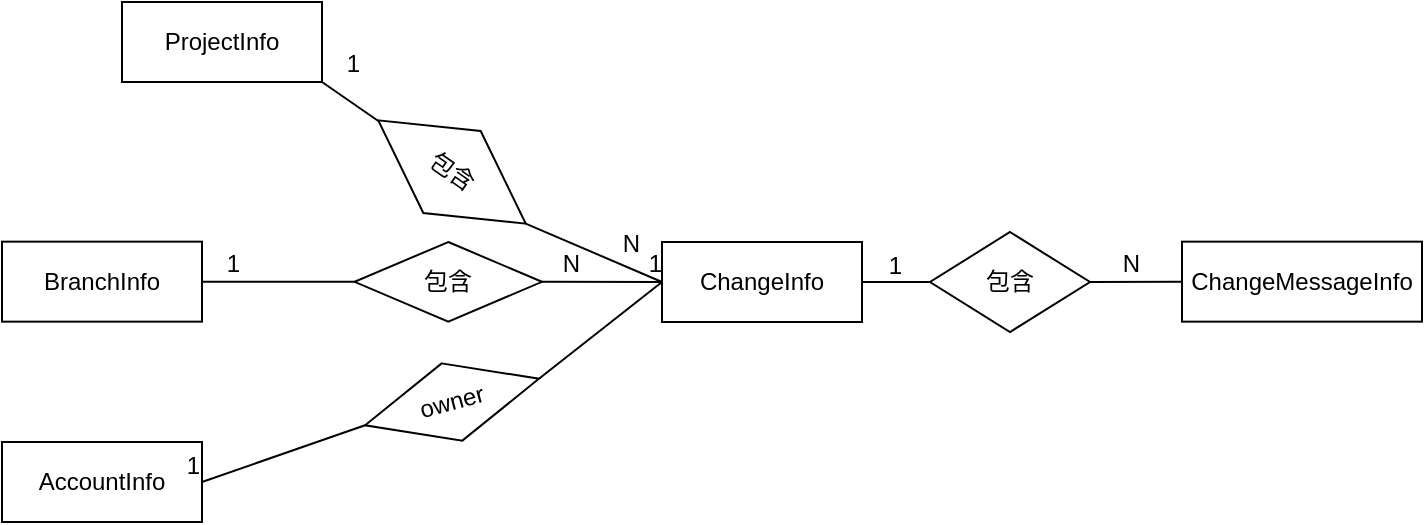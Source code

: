 <mxfile version="15.5.8" type="github"><diagram id="1apHO-mbDHKd1CBKVTFc" name="Page-1"><mxGraphModel dx="1689" dy="488" grid="1" gridSize="10" guides="1" tooltips="1" connect="1" arrows="1" fold="1" page="1" pageScale="1" pageWidth="827" pageHeight="1169" math="0" shadow="0"><root><mxCell id="0"/><mxCell id="1" parent="0"/><mxCell id="hIJaKooDQX80jrJx0AJT-3" value="ChangeInfo" style="whiteSpace=wrap;html=1;align=center;" parent="1" vertex="1"><mxGeometry x="280" y="140" width="100" height="40" as="geometry"/></mxCell><mxCell id="hIJaKooDQX80jrJx0AJT-5" value="包含" style="shape=rhombus;perimeter=rhombusPerimeter;whiteSpace=wrap;html=1;align=center;" parent="1" vertex="1"><mxGeometry x="414" y="135" width="80" height="50" as="geometry"/></mxCell><mxCell id="hIJaKooDQX80jrJx0AJT-6" value="ChangeMessageInfo" style="whiteSpace=wrap;html=1;align=center;" parent="1" vertex="1"><mxGeometry x="540" y="139.83" width="120" height="40" as="geometry"/></mxCell><mxCell id="hIJaKooDQX80jrJx0AJT-7" value="" style="endArrow=none;html=1;rounded=0;exitX=1;exitY=0.5;exitDx=0;exitDy=0;entryX=0;entryY=0.5;entryDx=0;entryDy=0;" parent="1" source="hIJaKooDQX80jrJx0AJT-3" target="hIJaKooDQX80jrJx0AJT-5" edge="1"><mxGeometry relative="1" as="geometry"><mxPoint x="330" y="250" as="sourcePoint"/><mxPoint x="490" y="250" as="targetPoint"/></mxGeometry></mxCell><mxCell id="hIJaKooDQX80jrJx0AJT-8" value="1" style="resizable=0;html=1;align=right;verticalAlign=bottom;" parent="hIJaKooDQX80jrJx0AJT-7" connectable="0" vertex="1"><mxGeometry x="1" relative="1" as="geometry"><mxPoint x="-14" as="offset"/></mxGeometry></mxCell><mxCell id="hIJaKooDQX80jrJx0AJT-10" value="" style="endArrow=none;html=1;rounded=0;entryX=0;entryY=0.5;entryDx=0;entryDy=0;exitX=1;exitY=0.5;exitDx=0;exitDy=0;" parent="1" source="hIJaKooDQX80jrJx0AJT-5" target="hIJaKooDQX80jrJx0AJT-6" edge="1"><mxGeometry relative="1" as="geometry"><mxPoint x="330" y="250" as="sourcePoint"/><mxPoint x="490" y="250" as="targetPoint"/></mxGeometry></mxCell><mxCell id="hIJaKooDQX80jrJx0AJT-11" value="N" style="resizable=0;html=1;align=right;verticalAlign=bottom;" parent="hIJaKooDQX80jrJx0AJT-10" connectable="0" vertex="1"><mxGeometry x="1" relative="1" as="geometry"><mxPoint x="-20" as="offset"/></mxGeometry></mxCell><mxCell id="hIJaKooDQX80jrJx0AJT-12" value="ProjectInfo" style="whiteSpace=wrap;html=1;align=center;" parent="1" vertex="1"><mxGeometry x="10" y="20" width="100" height="40" as="geometry"/></mxCell><mxCell id="hIJaKooDQX80jrJx0AJT-13" value="包含" style="shape=rhombus;perimeter=rhombusPerimeter;whiteSpace=wrap;html=1;align=center;rotation=35;" parent="1" vertex="1"><mxGeometry x="130" y="80" width="90" height="50" as="geometry"/></mxCell><mxCell id="hIJaKooDQX80jrJx0AJT-14" value="" style="endArrow=none;html=1;rounded=0;exitX=1;exitY=0.5;exitDx=0;exitDy=0;entryX=0;entryY=0.5;entryDx=0;entryDy=0;" parent="1" source="hIJaKooDQX80jrJx0AJT-13" target="hIJaKooDQX80jrJx0AJT-3" edge="1"><mxGeometry relative="1" as="geometry"><mxPoint x="330" y="110" as="sourcePoint"/><mxPoint x="490" y="110" as="targetPoint"/></mxGeometry></mxCell><mxCell id="hIJaKooDQX80jrJx0AJT-15" value="N" style="resizable=0;html=1;align=right;verticalAlign=bottom;" parent="hIJaKooDQX80jrJx0AJT-14" connectable="0" vertex="1"><mxGeometry x="1" relative="1" as="geometry"><mxPoint x="-10" y="-10" as="offset"/></mxGeometry></mxCell><mxCell id="hIJaKooDQX80jrJx0AJT-16" value="" style="endArrow=none;html=1;rounded=0;entryX=1;entryY=1;entryDx=0;entryDy=0;" parent="1" source="hIJaKooDQX80jrJx0AJT-13" target="hIJaKooDQX80jrJx0AJT-12" edge="1"><mxGeometry relative="1" as="geometry"><mxPoint x="330" y="110" as="sourcePoint"/><mxPoint x="490" y="110" as="targetPoint"/></mxGeometry></mxCell><mxCell id="hIJaKooDQX80jrJx0AJT-17" value="1" style="resizable=0;html=1;align=right;verticalAlign=bottom;" parent="hIJaKooDQX80jrJx0AJT-16" connectable="0" vertex="1"><mxGeometry x="1" relative="1" as="geometry"><mxPoint x="20" as="offset"/></mxGeometry></mxCell><mxCell id="hIJaKooDQX80jrJx0AJT-19" value="BranchInfo" style="whiteSpace=wrap;html=1;align=center;" parent="1" vertex="1"><mxGeometry x="-50" y="139.83" width="100" height="40" as="geometry"/></mxCell><mxCell id="hIJaKooDQX80jrJx0AJT-20" value="包含" style="shape=rhombus;perimeter=rhombusPerimeter;whiteSpace=wrap;html=1;align=center;rotation=0;" parent="1" vertex="1"><mxGeometry x="126.29" y="140" width="93.71" height="39.83" as="geometry"/></mxCell><mxCell id="hIJaKooDQX80jrJx0AJT-22" value="" style="endArrow=none;html=1;rounded=0;exitX=0;exitY=0.5;exitDx=0;exitDy=0;entryX=1;entryY=0.5;entryDx=0;entryDy=0;" parent="1" source="hIJaKooDQX80jrJx0AJT-20" target="hIJaKooDQX80jrJx0AJT-19" edge="1"><mxGeometry relative="1" as="geometry"><mxPoint x="153.18" y="83.18" as="sourcePoint"/><mxPoint x="120" y="120" as="targetPoint"/></mxGeometry></mxCell><mxCell id="hIJaKooDQX80jrJx0AJT-23" value="1" style="resizable=0;html=1;align=right;verticalAlign=bottom;" parent="hIJaKooDQX80jrJx0AJT-22" connectable="0" vertex="1"><mxGeometry x="1" relative="1" as="geometry"><mxPoint x="20" as="offset"/></mxGeometry></mxCell><mxCell id="hIJaKooDQX80jrJx0AJT-24" value="" style="endArrow=none;html=1;rounded=0;entryX=0;entryY=0.5;entryDx=0;entryDy=0;exitX=1;exitY=0.5;exitDx=0;exitDy=0;" parent="1" source="hIJaKooDQX80jrJx0AJT-20" target="hIJaKooDQX80jrJx0AJT-3" edge="1"><mxGeometry relative="1" as="geometry"><mxPoint x="330" y="250" as="sourcePoint"/><mxPoint x="490" y="250" as="targetPoint"/></mxGeometry></mxCell><mxCell id="hIJaKooDQX80jrJx0AJT-25" value="N" style="resizable=0;html=1;align=right;verticalAlign=bottom;" parent="hIJaKooDQX80jrJx0AJT-24" connectable="0" vertex="1"><mxGeometry x="1" relative="1" as="geometry"><mxPoint x="-40" as="offset"/></mxGeometry></mxCell><mxCell id="hIJaKooDQX80jrJx0AJT-26" value="AccountInfo" style="whiteSpace=wrap;html=1;align=center;" parent="1" vertex="1"><mxGeometry x="-50" y="240" width="100" height="40" as="geometry"/></mxCell><mxCell id="hIJaKooDQX80jrJx0AJT-27" value="owner" style="shape=rhombus;perimeter=rhombusPerimeter;whiteSpace=wrap;html=1;align=center;rotation=-15;" parent="1" vertex="1"><mxGeometry x="130" y="200" width="90" height="40" as="geometry"/></mxCell><mxCell id="hIJaKooDQX80jrJx0AJT-28" value="" style="endArrow=none;html=1;rounded=0;exitX=1;exitY=0.5;exitDx=0;exitDy=0;" parent="1" source="hIJaKooDQX80jrJx0AJT-27" edge="1"><mxGeometry relative="1" as="geometry"><mxPoint x="130" y="250" as="sourcePoint"/><mxPoint x="280" y="160" as="targetPoint"/></mxGeometry></mxCell><mxCell id="hIJaKooDQX80jrJx0AJT-29" value="1" style="resizable=0;html=1;align=right;verticalAlign=bottom;" parent="hIJaKooDQX80jrJx0AJT-28" connectable="0" vertex="1"><mxGeometry x="1" relative="1" as="geometry"/></mxCell><mxCell id="hIJaKooDQX80jrJx0AJT-30" value="" style="endArrow=none;html=1;rounded=0;entryX=1;entryY=0.5;entryDx=0;entryDy=0;exitX=0;exitY=0.5;exitDx=0;exitDy=0;" parent="1" source="hIJaKooDQX80jrJx0AJT-27" target="hIJaKooDQX80jrJx0AJT-26" edge="1"><mxGeometry relative="1" as="geometry"><mxPoint x="130" y="230" as="sourcePoint"/><mxPoint x="290" y="250" as="targetPoint"/></mxGeometry></mxCell><mxCell id="hIJaKooDQX80jrJx0AJT-31" value="1" style="resizable=0;html=1;align=right;verticalAlign=bottom;" parent="hIJaKooDQX80jrJx0AJT-30" connectable="0" vertex="1"><mxGeometry x="1" relative="1" as="geometry"/></mxCell></root></mxGraphModel></diagram></mxfile>